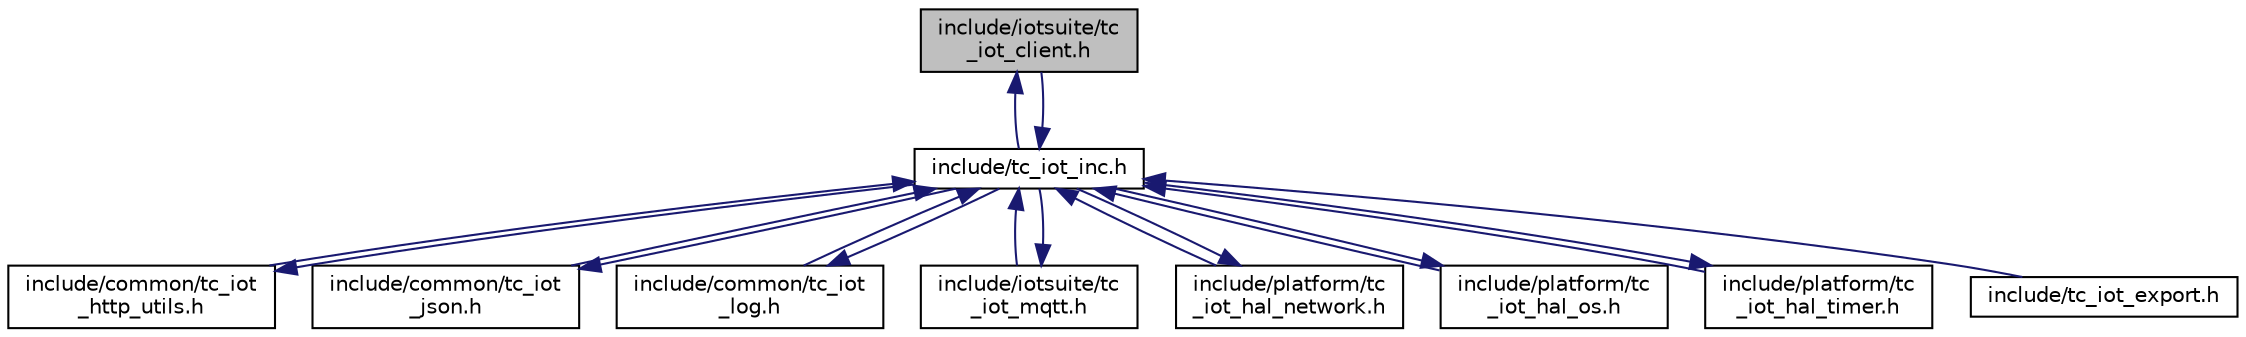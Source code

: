 digraph "include/iotsuite/tc_iot_client.h"
{
  edge [fontname="Helvetica",fontsize="10",labelfontname="Helvetica",labelfontsize="10"];
  node [fontname="Helvetica",fontsize="10",shape=record];
  Node1 [label="include/iotsuite/tc\l_iot_client.h",height=0.2,width=0.4,color="black", fillcolor="grey75", style="filled", fontcolor="black"];
  Node1 -> Node2 [dir="back",color="midnightblue",fontsize="10",style="solid",fontname="Helvetica"];
  Node2 [label="include/tc_iot_inc.h",height=0.2,width=0.4,color="black", fillcolor="white", style="filled",URL="$tc__iot__inc_8h.html"];
  Node2 -> Node3 [dir="back",color="midnightblue",fontsize="10",style="solid",fontname="Helvetica"];
  Node3 [label="include/common/tc_iot\l_http_utils.h",height=0.2,width=0.4,color="black", fillcolor="white", style="filled",URL="$tc__iot__http__utils_8h.html"];
  Node3 -> Node2 [dir="back",color="midnightblue",fontsize="10",style="solid",fontname="Helvetica"];
  Node2 -> Node4 [dir="back",color="midnightblue",fontsize="10",style="solid",fontname="Helvetica"];
  Node4 [label="include/common/tc_iot\l_json.h",height=0.2,width=0.4,color="black", fillcolor="white", style="filled",URL="$tc__iot__json_8h.html"];
  Node4 -> Node2 [dir="back",color="midnightblue",fontsize="10",style="solid",fontname="Helvetica"];
  Node2 -> Node5 [dir="back",color="midnightblue",fontsize="10",style="solid",fontname="Helvetica"];
  Node5 [label="include/common/tc_iot\l_log.h",height=0.2,width=0.4,color="black", fillcolor="white", style="filled",URL="$tc__iot__log_8h.html"];
  Node5 -> Node2 [dir="back",color="midnightblue",fontsize="10",style="solid",fontname="Helvetica"];
  Node2 -> Node1 [dir="back",color="midnightblue",fontsize="10",style="solid",fontname="Helvetica"];
  Node2 -> Node6 [dir="back",color="midnightblue",fontsize="10",style="solid",fontname="Helvetica"];
  Node6 [label="include/iotsuite/tc\l_iot_mqtt.h",height=0.2,width=0.4,color="black", fillcolor="white", style="filled",URL="$tc__iot__mqtt_8h.html"];
  Node6 -> Node2 [dir="back",color="midnightblue",fontsize="10",style="solid",fontname="Helvetica"];
  Node2 -> Node7 [dir="back",color="midnightblue",fontsize="10",style="solid",fontname="Helvetica"];
  Node7 [label="include/platform/tc\l_iot_hal_network.h",height=0.2,width=0.4,color="black", fillcolor="white", style="filled",URL="$tc__iot__hal__network_8h.html"];
  Node7 -> Node2 [dir="back",color="midnightblue",fontsize="10",style="solid",fontname="Helvetica"];
  Node2 -> Node8 [dir="back",color="midnightblue",fontsize="10",style="solid",fontname="Helvetica"];
  Node8 [label="include/platform/tc\l_iot_hal_os.h",height=0.2,width=0.4,color="black", fillcolor="white", style="filled",URL="$tc__iot__hal__os_8h.html"];
  Node8 -> Node2 [dir="back",color="midnightblue",fontsize="10",style="solid",fontname="Helvetica"];
  Node2 -> Node9 [dir="back",color="midnightblue",fontsize="10",style="solid",fontname="Helvetica"];
  Node9 [label="include/platform/tc\l_iot_hal_timer.h",height=0.2,width=0.4,color="black", fillcolor="white", style="filled",URL="$tc__iot__hal__timer_8h.html"];
  Node9 -> Node2 [dir="back",color="midnightblue",fontsize="10",style="solid",fontname="Helvetica"];
  Node2 -> Node10 [dir="back",color="midnightblue",fontsize="10",style="solid",fontname="Helvetica"];
  Node10 [label="include/tc_iot_export.h",height=0.2,width=0.4,color="black", fillcolor="white", style="filled",URL="$tc__iot__export_8h.html"];
}
